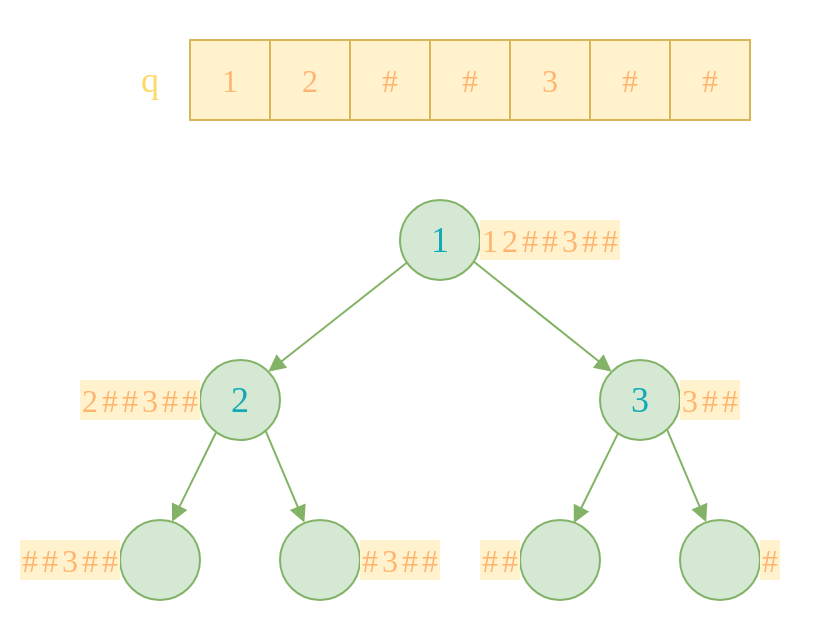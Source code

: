 <mxfile version="16.5.1" type="device"><diagram id="EZ5NtaJomalVdB6R0TU2" name="Page-1"><mxGraphModel dx="1189" dy="684" grid="1" gridSize="10" guides="1" tooltips="1" connect="1" arrows="1" fold="1" page="1" pageScale="1" pageWidth="850" pageHeight="1100" math="0" shadow="0"><root><mxCell id="0"/><mxCell id="1" parent="0"/><mxCell id="oL9sDqveHJtuqcmTPdTy-2" value="&lt;font face=&quot;Monaco&quot; data-font-src=&quot;https://fonts.googleapis.com/css?family=Monaco&quot; style=&quot;font-size: 18px&quot; color=&quot;#ffd966&quot;&gt;q&lt;/font&gt;" style="text;html=1;strokeColor=none;fillColor=none;align=center;verticalAlign=middle;whiteSpace=wrap;rounded=0;" parent="1" vertex="1"><mxGeometry x="275" y="200" width="40" height="40" as="geometry"/></mxCell><mxCell id="oL9sDqveHJtuqcmTPdTy-9" value="&lt;font color=&quot;#12aab5&quot;&gt;1&lt;/font&gt;" style="ellipse;whiteSpace=wrap;html=1;aspect=fixed;fontFamily=Monaco;fontSource=https%3A%2F%2Ffonts.googleapis.com%2Fcss%3Ffamily%3DMonaco;fontSize=18;fillColor=#d5e8d4;strokeColor=#82b366;" parent="1" vertex="1"><mxGeometry x="420" y="280" width="40" height="40" as="geometry"/></mxCell><mxCell id="oL9sDqveHJtuqcmTPdTy-10" value="&lt;font color=&quot;#12aab5&quot;&gt;2&lt;/font&gt;" style="ellipse;whiteSpace=wrap;html=1;aspect=fixed;fontFamily=Monaco;fontSource=https%3A%2F%2Ffonts.googleapis.com%2Fcss%3Ffamily%3DMonaco;fontSize=18;fillColor=#d5e8d4;strokeColor=#82b366;" parent="1" vertex="1"><mxGeometry x="320" y="360" width="40" height="40" as="geometry"/></mxCell><mxCell id="oL9sDqveHJtuqcmTPdTy-19" value="&lt;font face=&quot;Monaco&quot; data-font-src=&quot;https://fonts.googleapis.com/css?family=Monaco&quot; color=&quot;#ffb570&quot; style=&quot;font-size: 16px&quot;&gt;1&lt;/font&gt;" style="rounded=0;whiteSpace=wrap;html=1;fillColor=#fff2cc;strokeColor=#d6b656;" parent="1" vertex="1"><mxGeometry x="315" y="200" width="40" height="40" as="geometry"/></mxCell><mxCell id="oL9sDqveHJtuqcmTPdTy-20" value="&lt;font face=&quot;Monaco&quot; data-font-src=&quot;https://fonts.googleapis.com/css?family=Monaco&quot; color=&quot;#ffb570&quot; style=&quot;font-size: 16px&quot;&gt;2&lt;/font&gt;" style="rounded=0;whiteSpace=wrap;html=1;fillColor=#fff2cc;strokeColor=#d6b656;" parent="1" vertex="1"><mxGeometry x="355" y="200" width="40" height="40" as="geometry"/></mxCell><mxCell id="oL9sDqveHJtuqcmTPdTy-21" value="&lt;font face=&quot;Monaco&quot; data-font-src=&quot;https://fonts.googleapis.com/css?family=Monaco&quot; color=&quot;#ffb570&quot; style=&quot;font-size: 16px&quot;&gt;#&lt;/font&gt;" style="rounded=0;whiteSpace=wrap;html=1;fillColor=#fff2cc;strokeColor=#d6b656;" parent="1" vertex="1"><mxGeometry x="395" y="200" width="40" height="40" as="geometry"/></mxCell><mxCell id="oL9sDqveHJtuqcmTPdTy-22" value="&lt;font face=&quot;Monaco&quot; data-font-src=&quot;https://fonts.googleapis.com/css?family=Monaco&quot; color=&quot;#ffb570&quot; style=&quot;font-size: 16px&quot;&gt;#&lt;/font&gt;" style="rounded=0;whiteSpace=wrap;html=1;fillColor=#fff2cc;strokeColor=#d6b656;" parent="1" vertex="1"><mxGeometry x="435" y="200" width="40" height="40" as="geometry"/></mxCell><mxCell id="oL9sDqveHJtuqcmTPdTy-23" value="&lt;font face=&quot;Monaco&quot; data-font-src=&quot;https://fonts.googleapis.com/css?family=Monaco&quot; color=&quot;#ffb570&quot; style=&quot;font-size: 16px&quot;&gt;3&lt;/font&gt;" style="rounded=0;whiteSpace=wrap;html=1;fillColor=#fff2cc;strokeColor=#d6b656;" parent="1" vertex="1"><mxGeometry x="475" y="200" width="40" height="40" as="geometry"/></mxCell><mxCell id="oL9sDqveHJtuqcmTPdTy-24" value="&lt;font face=&quot;Monaco&quot; data-font-src=&quot;https://fonts.googleapis.com/css?family=Monaco&quot; color=&quot;#ffb570&quot; style=&quot;font-size: 16px&quot;&gt;#&lt;/font&gt;" style="rounded=0;whiteSpace=wrap;html=1;fillColor=#fff2cc;strokeColor=#d6b656;" parent="1" vertex="1"><mxGeometry x="515" y="200" width="40" height="40" as="geometry"/></mxCell><mxCell id="oL9sDqveHJtuqcmTPdTy-25" value="&lt;font face=&quot;Monaco&quot; data-font-src=&quot;https://fonts.googleapis.com/css?family=Monaco&quot; color=&quot;#ffb570&quot; style=&quot;font-size: 16px&quot;&gt;#&lt;/font&gt;" style="rounded=0;whiteSpace=wrap;html=1;fillColor=#fff2cc;strokeColor=#d6b656;" parent="1" vertex="1"><mxGeometry x="555" y="200" width="40" height="40" as="geometry"/></mxCell><mxCell id="oL9sDqveHJtuqcmTPdTy-26" value="&lt;font face=&quot;Monaco&quot; data-font-src=&quot;https://fonts.googleapis.com/css?family=Monaco&quot; color=&quot;#ffb570&quot; style=&quot;font-size: 16px&quot;&gt;1&lt;/font&gt;" style="rounded=0;whiteSpace=wrap;html=1;fillColor=#fff2cc;strokeColor=none;" parent="1" vertex="1"><mxGeometry x="460" y="290" width="10" height="20" as="geometry"/></mxCell><mxCell id="oL9sDqveHJtuqcmTPdTy-27" value="&lt;font face=&quot;Monaco&quot; data-font-src=&quot;https://fonts.googleapis.com/css?family=Monaco&quot; color=&quot;#ffb570&quot; style=&quot;font-size: 16px&quot;&gt;2&lt;/font&gt;" style="rounded=0;whiteSpace=wrap;html=1;fillColor=#fff2cc;strokeColor=none;" parent="1" vertex="1"><mxGeometry x="470" y="290" width="10" height="20" as="geometry"/></mxCell><mxCell id="oL9sDqveHJtuqcmTPdTy-28" value="&lt;font face=&quot;Monaco&quot; data-font-src=&quot;https://fonts.googleapis.com/css?family=Monaco&quot; color=&quot;#ffb570&quot; style=&quot;font-size: 16px&quot;&gt;#&lt;/font&gt;" style="rounded=0;whiteSpace=wrap;html=1;fillColor=#fff2cc;strokeColor=none;" parent="1" vertex="1"><mxGeometry x="480" y="290" width="10" height="20" as="geometry"/></mxCell><mxCell id="oL9sDqveHJtuqcmTPdTy-33" value="&lt;font face=&quot;Monaco&quot; data-font-src=&quot;https://fonts.googleapis.com/css?family=Monaco&quot; color=&quot;#ffb570&quot; style=&quot;font-size: 16px&quot;&gt;#&lt;/font&gt;" style="rounded=0;whiteSpace=wrap;html=1;fillColor=#fff2cc;strokeColor=none;" parent="1" vertex="1"><mxGeometry x="490" y="290" width="10" height="20" as="geometry"/></mxCell><mxCell id="oL9sDqveHJtuqcmTPdTy-34" value="&lt;font face=&quot;Monaco&quot; data-font-src=&quot;https://fonts.googleapis.com/css?family=Monaco&quot; color=&quot;#ffb570&quot; style=&quot;font-size: 16px&quot;&gt;3&lt;/font&gt;" style="rounded=0;whiteSpace=wrap;html=1;fillColor=#fff2cc;strokeColor=none;" parent="1" vertex="1"><mxGeometry x="500" y="290" width="10" height="20" as="geometry"/></mxCell><mxCell id="oL9sDqveHJtuqcmTPdTy-35" value="&lt;font face=&quot;Monaco&quot; data-font-src=&quot;https://fonts.googleapis.com/css?family=Monaco&quot; color=&quot;#ffb570&quot; style=&quot;font-size: 16px&quot;&gt;#&lt;/font&gt;" style="rounded=0;whiteSpace=wrap;html=1;fillColor=#fff2cc;strokeColor=none;" parent="1" vertex="1"><mxGeometry x="510" y="290" width="10" height="20" as="geometry"/></mxCell><mxCell id="oL9sDqveHJtuqcmTPdTy-36" value="&lt;font face=&quot;Monaco&quot; data-font-src=&quot;https://fonts.googleapis.com/css?family=Monaco&quot; color=&quot;#ffb570&quot; style=&quot;font-size: 16px&quot;&gt;#&lt;/font&gt;" style="rounded=0;whiteSpace=wrap;html=1;fillColor=#fff2cc;strokeColor=none;" parent="1" vertex="1"><mxGeometry x="520" y="290" width="10" height="20" as="geometry"/></mxCell><mxCell id="oL9sDqveHJtuqcmTPdTy-41" value="&lt;font face=&quot;Monaco&quot; data-font-src=&quot;https://fonts.googleapis.com/css?family=Monaco&quot; color=&quot;#ffb570&quot; style=&quot;font-size: 16px&quot;&gt;2&lt;/font&gt;" style="rounded=0;whiteSpace=wrap;html=1;fillColor=#fff2cc;strokeColor=none;" parent="1" vertex="1"><mxGeometry x="260" y="370" width="10" height="20" as="geometry"/></mxCell><mxCell id="oL9sDqveHJtuqcmTPdTy-42" value="&lt;font face=&quot;Monaco&quot; data-font-src=&quot;https://fonts.googleapis.com/css?family=Monaco&quot; color=&quot;#ffb570&quot; style=&quot;font-size: 16px&quot;&gt;#&lt;/font&gt;" style="rounded=0;whiteSpace=wrap;html=1;fillColor=#fff2cc;strokeColor=none;" parent="1" vertex="1"><mxGeometry x="270" y="370" width="10" height="20" as="geometry"/></mxCell><mxCell id="oL9sDqveHJtuqcmTPdTy-43" value="&lt;font face=&quot;Monaco&quot; data-font-src=&quot;https://fonts.googleapis.com/css?family=Monaco&quot; color=&quot;#ffb570&quot; style=&quot;font-size: 16px&quot;&gt;#&lt;/font&gt;" style="rounded=0;whiteSpace=wrap;html=1;fillColor=#fff2cc;strokeColor=none;" parent="1" vertex="1"><mxGeometry x="280" y="370" width="10" height="20" as="geometry"/></mxCell><mxCell id="oL9sDqveHJtuqcmTPdTy-44" value="&lt;font face=&quot;Monaco&quot; data-font-src=&quot;https://fonts.googleapis.com/css?family=Monaco&quot; color=&quot;#ffb570&quot; style=&quot;font-size: 16px&quot;&gt;3&lt;/font&gt;" style="rounded=0;whiteSpace=wrap;html=1;fillColor=#fff2cc;strokeColor=none;" parent="1" vertex="1"><mxGeometry x="290" y="370" width="10" height="20" as="geometry"/></mxCell><mxCell id="oL9sDqveHJtuqcmTPdTy-45" value="&lt;font face=&quot;Monaco&quot; data-font-src=&quot;https://fonts.googleapis.com/css?family=Monaco&quot; color=&quot;#ffb570&quot; style=&quot;font-size: 16px&quot;&gt;#&lt;/font&gt;" style="rounded=0;whiteSpace=wrap;html=1;fillColor=#fff2cc;strokeColor=none;" parent="1" vertex="1"><mxGeometry x="300" y="370" width="10" height="20" as="geometry"/></mxCell><mxCell id="oL9sDqveHJtuqcmTPdTy-46" value="&lt;font face=&quot;Monaco&quot; data-font-src=&quot;https://fonts.googleapis.com/css?family=Monaco&quot; color=&quot;#ffb570&quot; style=&quot;font-size: 16px&quot;&gt;#&lt;/font&gt;" style="rounded=0;whiteSpace=wrap;html=1;fillColor=#fff2cc;strokeColor=none;" parent="1" vertex="1"><mxGeometry x="310" y="370" width="10" height="20" as="geometry"/></mxCell><mxCell id="oL9sDqveHJtuqcmTPdTy-47" value="" style="ellipse;whiteSpace=wrap;html=1;aspect=fixed;fontFamily=Monaco;fontSource=https%3A%2F%2Ffonts.googleapis.com%2Fcss%3Ffamily%3DMonaco;fontSize=18;fillColor=#d5e8d4;strokeColor=#82b366;" parent="1" vertex="1"><mxGeometry x="280" y="440" width="40" height="40" as="geometry"/></mxCell><mxCell id="oL9sDqveHJtuqcmTPdTy-55" value="&lt;font face=&quot;Monaco&quot; data-font-src=&quot;https://fonts.googleapis.com/css?family=Monaco&quot; color=&quot;#ffb570&quot; style=&quot;font-size: 16px&quot;&gt;#&lt;/font&gt;" style="rounded=0;whiteSpace=wrap;html=1;fillColor=#fff2cc;strokeColor=none;" parent="1" vertex="1"><mxGeometry x="230" y="450" width="10" height="20" as="geometry"/></mxCell><mxCell id="oL9sDqveHJtuqcmTPdTy-56" value="&lt;font face=&quot;Monaco&quot; data-font-src=&quot;https://fonts.googleapis.com/css?family=Monaco&quot; color=&quot;#ffb570&quot; style=&quot;font-size: 16px&quot;&gt;#&lt;/font&gt;" style="rounded=0;whiteSpace=wrap;html=1;fillColor=#fff2cc;strokeColor=none;" parent="1" vertex="1"><mxGeometry x="240" y="450" width="10" height="20" as="geometry"/></mxCell><mxCell id="oL9sDqveHJtuqcmTPdTy-57" value="&lt;font face=&quot;Monaco&quot; data-font-src=&quot;https://fonts.googleapis.com/css?family=Monaco&quot; color=&quot;#ffb570&quot; style=&quot;font-size: 16px&quot;&gt;3&lt;/font&gt;" style="rounded=0;whiteSpace=wrap;html=1;fillColor=#fff2cc;strokeColor=none;" parent="1" vertex="1"><mxGeometry x="250" y="450" width="10" height="20" as="geometry"/></mxCell><mxCell id="oL9sDqveHJtuqcmTPdTy-58" value="&lt;font face=&quot;Monaco&quot; data-font-src=&quot;https://fonts.googleapis.com/css?family=Monaco&quot; color=&quot;#ffb570&quot; style=&quot;font-size: 16px&quot;&gt;#&lt;/font&gt;" style="rounded=0;whiteSpace=wrap;html=1;fillColor=#fff2cc;strokeColor=none;" parent="1" vertex="1"><mxGeometry x="260" y="450" width="10" height="20" as="geometry"/></mxCell><mxCell id="oL9sDqveHJtuqcmTPdTy-59" value="&lt;font face=&quot;Monaco&quot; data-font-src=&quot;https://fonts.googleapis.com/css?family=Monaco&quot; color=&quot;#ffb570&quot; style=&quot;font-size: 16px&quot;&gt;#&lt;/font&gt;" style="rounded=0;whiteSpace=wrap;html=1;fillColor=#fff2cc;strokeColor=none;" parent="1" vertex="1"><mxGeometry x="270" y="450" width="10" height="20" as="geometry"/></mxCell><mxCell id="oL9sDqveHJtuqcmTPdTy-60" value="" style="ellipse;whiteSpace=wrap;html=1;aspect=fixed;fontFamily=Monaco;fontSource=https%3A%2F%2Ffonts.googleapis.com%2Fcss%3Ffamily%3DMonaco;fontSize=18;fillColor=#d5e8d4;strokeColor=#82b366;" parent="1" vertex="1"><mxGeometry x="360" y="440" width="40" height="40" as="geometry"/></mxCell><mxCell id="oL9sDqveHJtuqcmTPdTy-62" value="&lt;font face=&quot;Monaco&quot; data-font-src=&quot;https://fonts.googleapis.com/css?family=Monaco&quot; color=&quot;#ffb570&quot; style=&quot;font-size: 16px&quot;&gt;#&lt;/font&gt;" style="rounded=0;whiteSpace=wrap;html=1;fillColor=#fff2cc;strokeColor=none;" parent="1" vertex="1"><mxGeometry x="400" y="450" width="10" height="20" as="geometry"/></mxCell><mxCell id="oL9sDqveHJtuqcmTPdTy-63" value="&lt;font face=&quot;Monaco&quot; data-font-src=&quot;https://fonts.googleapis.com/css?family=Monaco&quot; color=&quot;#ffb570&quot; style=&quot;font-size: 16px&quot;&gt;3&lt;/font&gt;" style="rounded=0;whiteSpace=wrap;html=1;fillColor=#fff2cc;strokeColor=none;" parent="1" vertex="1"><mxGeometry x="410" y="450" width="10" height="20" as="geometry"/></mxCell><mxCell id="oL9sDqveHJtuqcmTPdTy-64" value="&lt;font face=&quot;Monaco&quot; data-font-src=&quot;https://fonts.googleapis.com/css?family=Monaco&quot; color=&quot;#ffb570&quot; style=&quot;font-size: 16px&quot;&gt;#&lt;/font&gt;" style="rounded=0;whiteSpace=wrap;html=1;fillColor=#fff2cc;strokeColor=none;" parent="1" vertex="1"><mxGeometry x="420" y="450" width="10" height="20" as="geometry"/></mxCell><mxCell id="oL9sDqveHJtuqcmTPdTy-65" value="&lt;font face=&quot;Monaco&quot; data-font-src=&quot;https://fonts.googleapis.com/css?family=Monaco&quot; color=&quot;#ffb570&quot; style=&quot;font-size: 16px&quot;&gt;#&lt;/font&gt;" style="rounded=0;whiteSpace=wrap;html=1;fillColor=#fff2cc;strokeColor=none;" parent="1" vertex="1"><mxGeometry x="430" y="450" width="10" height="20" as="geometry"/></mxCell><mxCell id="oL9sDqveHJtuqcmTPdTy-85" value="&lt;font color=&quot;#12aab5&quot;&gt;3&lt;/font&gt;" style="ellipse;whiteSpace=wrap;html=1;aspect=fixed;fontFamily=Monaco;fontSource=https%3A%2F%2Ffonts.googleapis.com%2Fcss%3Ffamily%3DMonaco;fontSize=18;fillColor=#d5e8d4;strokeColor=#82b366;" parent="1" vertex="1"><mxGeometry x="520" y="360" width="40" height="40" as="geometry"/></mxCell><mxCell id="oL9sDqveHJtuqcmTPdTy-89" value="&lt;font face=&quot;Monaco&quot; data-font-src=&quot;https://fonts.googleapis.com/css?family=Monaco&quot; color=&quot;#ffb570&quot; style=&quot;font-size: 16px&quot;&gt;3&lt;/font&gt;" style="rounded=0;whiteSpace=wrap;html=1;fillColor=#fff2cc;strokeColor=none;" parent="1" vertex="1"><mxGeometry x="560" y="370" width="10" height="20" as="geometry"/></mxCell><mxCell id="oL9sDqveHJtuqcmTPdTy-90" value="&lt;font face=&quot;Monaco&quot; data-font-src=&quot;https://fonts.googleapis.com/css?family=Monaco&quot; color=&quot;#ffb570&quot; style=&quot;font-size: 16px&quot;&gt;#&lt;/font&gt;" style="rounded=0;whiteSpace=wrap;html=1;fillColor=#fff2cc;strokeColor=none;" parent="1" vertex="1"><mxGeometry x="570" y="370" width="10" height="20" as="geometry"/></mxCell><mxCell id="oL9sDqveHJtuqcmTPdTy-91" value="&lt;font face=&quot;Monaco&quot; data-font-src=&quot;https://fonts.googleapis.com/css?family=Monaco&quot; color=&quot;#ffb570&quot; style=&quot;font-size: 16px&quot;&gt;#&lt;/font&gt;" style="rounded=0;whiteSpace=wrap;html=1;fillColor=#fff2cc;strokeColor=none;" parent="1" vertex="1"><mxGeometry x="580" y="370" width="10" height="20" as="geometry"/></mxCell><mxCell id="oL9sDqveHJtuqcmTPdTy-92" value="" style="ellipse;whiteSpace=wrap;html=1;aspect=fixed;fontFamily=Monaco;fontSource=https%3A%2F%2Ffonts.googleapis.com%2Fcss%3Ffamily%3DMonaco;fontSize=18;fillColor=#d5e8d4;strokeColor=#82b366;" parent="1" vertex="1"><mxGeometry x="480" y="440" width="40" height="40" as="geometry"/></mxCell><mxCell id="oL9sDqveHJtuqcmTPdTy-93" value="&lt;font face=&quot;Monaco&quot; data-font-src=&quot;https://fonts.googleapis.com/css?family=Monaco&quot; color=&quot;#ffb570&quot; style=&quot;font-size: 16px&quot;&gt;#&lt;/font&gt;" style="rounded=0;whiteSpace=wrap;html=1;fillColor=#fff2cc;strokeColor=none;" parent="1" vertex="1"><mxGeometry x="460" y="450" width="10" height="20" as="geometry"/></mxCell><mxCell id="oL9sDqveHJtuqcmTPdTy-94" value="&lt;font face=&quot;Monaco&quot; data-font-src=&quot;https://fonts.googleapis.com/css?family=Monaco&quot; color=&quot;#ffb570&quot; style=&quot;font-size: 16px&quot;&gt;#&lt;/font&gt;" style="rounded=0;whiteSpace=wrap;html=1;fillColor=#fff2cc;strokeColor=none;" parent="1" vertex="1"><mxGeometry x="470" y="450" width="10" height="20" as="geometry"/></mxCell><mxCell id="oL9sDqveHJtuqcmTPdTy-98" value="" style="ellipse;whiteSpace=wrap;html=1;aspect=fixed;fontFamily=Monaco;fontSource=https%3A%2F%2Ffonts.googleapis.com%2Fcss%3Ffamily%3DMonaco;fontSize=18;fillColor=#d5e8d4;strokeColor=#82b366;" parent="1" vertex="1"><mxGeometry x="560" y="440" width="40" height="40" as="geometry"/></mxCell><mxCell id="oL9sDqveHJtuqcmTPdTy-99" value="&lt;font face=&quot;Monaco&quot; data-font-src=&quot;https://fonts.googleapis.com/css?family=Monaco&quot; color=&quot;#ffb570&quot; style=&quot;font-size: 16px&quot;&gt;#&lt;/font&gt;" style="rounded=0;whiteSpace=wrap;html=1;fillColor=#fff2cc;strokeColor=none;" parent="1" vertex="1"><mxGeometry x="600" y="450" width="10" height="20" as="geometry"/></mxCell><mxCell id="oL9sDqveHJtuqcmTPdTy-103" value="" style="endArrow=block;html=1;rounded=0;fontFamily=Monaco;fontSource=https%3A%2F%2Ffonts.googleapis.com%2Fcss%3Ffamily%3DMonaco;fontSize=18;fontColor=#12AAB5;fillColor=#d5e8d4;strokeColor=#82b366;endFill=1;exitX=0.088;exitY=0.781;exitDx=0;exitDy=0;exitPerimeter=0;entryX=1;entryY=0;entryDx=0;entryDy=0;" parent="1" source="oL9sDqveHJtuqcmTPdTy-9" target="oL9sDqveHJtuqcmTPdTy-10" edge="1"><mxGeometry width="50" height="50" relative="1" as="geometry"><mxPoint x="425" y="340" as="sourcePoint"/><mxPoint x="405" y="360" as="targetPoint"/></mxGeometry></mxCell><mxCell id="oL9sDqveHJtuqcmTPdTy-104" value="" style="endArrow=block;html=1;rounded=0;fontFamily=Monaco;fontSource=https%3A%2F%2Ffonts.googleapis.com%2Fcss%3Ffamily%3DMonaco;fontSize=18;fontColor=#12AAB5;fillColor=#d5e8d4;strokeColor=#82b366;endFill=1;exitX=0.921;exitY=0.768;exitDx=0;exitDy=0;exitPerimeter=0;entryX=0;entryY=0;entryDx=0;entryDy=0;" parent="1" source="oL9sDqveHJtuqcmTPdTy-9" target="oL9sDqveHJtuqcmTPdTy-85" edge="1"><mxGeometry width="50" height="50" relative="1" as="geometry"><mxPoint x="456.76" y="320" as="sourcePoint"/><mxPoint x="513.24" y="374.76" as="targetPoint"/></mxGeometry></mxCell><mxCell id="oL9sDqveHJtuqcmTPdTy-105" value="" style="endArrow=block;html=1;rounded=0;fontFamily=Monaco;fontSource=https%3A%2F%2Ffonts.googleapis.com%2Fcss%3Ffamily%3DMonaco;fontSize=18;fontColor=#12AAB5;fillColor=#d5e8d4;strokeColor=#82b366;endFill=1;entryX=0.651;entryY=0.021;entryDx=0;entryDy=0;exitX=0.2;exitY=0.906;exitDx=0;exitDy=0;exitPerimeter=0;entryPerimeter=0;" parent="1" source="oL9sDqveHJtuqcmTPdTy-10" target="oL9sDqveHJtuqcmTPdTy-47" edge="1"><mxGeometry width="50" height="50" relative="1" as="geometry"><mxPoint x="329" y="400" as="sourcePoint"/><mxPoint x="260.002" y="454.618" as="targetPoint"/></mxGeometry></mxCell><mxCell id="oL9sDqveHJtuqcmTPdTy-106" value="" style="endArrow=block;html=1;rounded=0;fontFamily=Monaco;fontSource=https%3A%2F%2Ffonts.googleapis.com%2Fcss%3Ffamily%3DMonaco;fontSize=18;fontColor=#12AAB5;fillColor=#d5e8d4;strokeColor=#82b366;endFill=1;entryX=0.305;entryY=0.033;entryDx=0;entryDy=0;exitX=0.819;exitY=0.884;exitDx=0;exitDy=0;entryPerimeter=0;exitPerimeter=0;" parent="1" source="oL9sDqveHJtuqcmTPdTy-10" target="oL9sDqveHJtuqcmTPdTy-60" edge="1"><mxGeometry width="50" height="50" relative="1" as="geometry"><mxPoint x="338" y="406.24" as="sourcePoint"/><mxPoint x="316.04" y="450.84" as="targetPoint"/></mxGeometry></mxCell><mxCell id="oL9sDqveHJtuqcmTPdTy-108" value="" style="endArrow=block;html=1;rounded=0;fontFamily=Monaco;fontSource=https%3A%2F%2Ffonts.googleapis.com%2Fcss%3Ffamily%3DMonaco;fontSize=18;fontColor=#12AAB5;fillColor=#d5e8d4;strokeColor=#82b366;endFill=1;entryX=0.651;entryY=0.021;entryDx=0;entryDy=0;exitX=0.2;exitY=0.906;exitDx=0;exitDy=0;exitPerimeter=0;entryPerimeter=0;" parent="1" edge="1"><mxGeometry width="50" height="50" relative="1" as="geometry"><mxPoint x="528.88" y="396.92" as="sourcePoint"/><mxPoint x="506.92" y="441.52" as="targetPoint"/></mxGeometry></mxCell><mxCell id="oL9sDqveHJtuqcmTPdTy-109" value="" style="endArrow=block;html=1;rounded=0;fontFamily=Monaco;fontSource=https%3A%2F%2Ffonts.googleapis.com%2Fcss%3Ffamily%3DMonaco;fontSize=18;fontColor=#12AAB5;fillColor=#d5e8d4;strokeColor=#82b366;endFill=1;entryX=0.305;entryY=0.033;entryDx=0;entryDy=0;exitX=0.819;exitY=0.884;exitDx=0;exitDy=0;entryPerimeter=0;exitPerimeter=0;" parent="1" edge="1"><mxGeometry width="50" height="50" relative="1" as="geometry"><mxPoint x="553.64" y="395.04" as="sourcePoint"/><mxPoint x="573.08" y="441.0" as="targetPoint"/></mxGeometry></mxCell><mxCell id="oL9sDqveHJtuqcmTPdTy-110" value="" style="rounded=0;whiteSpace=wrap;html=1;fontFamily=Monaco;fontSource=https%3A%2F%2Ffonts.googleapis.com%2Fcss%3Ffamily%3DMonaco;fontSize=18;fontColor=#12AAB5;fillColor=none;strokeColor=none;" parent="1" vertex="1"><mxGeometry x="220" y="180" width="410" height="320" as="geometry"/></mxCell></root></mxGraphModel></diagram></mxfile>